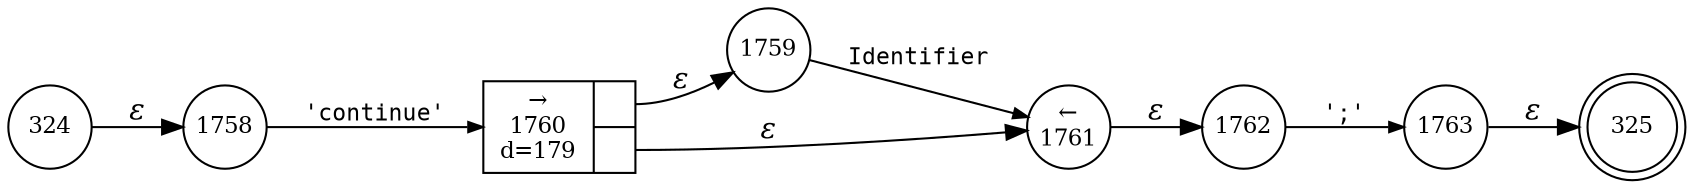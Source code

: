 digraph ATN {
rankdir=LR;
s325[fontsize=11, label="325", shape=doublecircle, fixedsize=true, width=.6];
s1760[fontsize=11,label="{&rarr;\n1760\nd=179|{<p0>|<p1>}}", shape=record, fixedsize=false, peripheries=1];
s1761[fontsize=11,label="&larr;\n1761", shape=circle, fixedsize=true, width=.55, peripheries=1];
s1762[fontsize=11,label="1762", shape=circle, fixedsize=true, width=.55, peripheries=1];
s1763[fontsize=11,label="1763", shape=circle, fixedsize=true, width=.55, peripheries=1];
s324[fontsize=11,label="324", shape=circle, fixedsize=true, width=.55, peripheries=1];
s1758[fontsize=11,label="1758", shape=circle, fixedsize=true, width=.55, peripheries=1];
s1759[fontsize=11,label="1759", shape=circle, fixedsize=true, width=.55, peripheries=1];
s324 -> s1758 [fontname="Times-Italic", label="&epsilon;"];
s1758 -> s1760 [fontsize=11, fontname="Courier", arrowsize=.7, label = "'continue'", arrowhead = normal];
s1760:p0 -> s1759 [fontname="Times-Italic", label="&epsilon;"];
s1760:p1 -> s1761 [fontname="Times-Italic", label="&epsilon;"];
s1759 -> s1761 [fontsize=11, fontname="Courier", arrowsize=.7, label = "Identifier", arrowhead = normal];
s1761 -> s1762 [fontname="Times-Italic", label="&epsilon;"];
s1762 -> s1763 [fontsize=11, fontname="Courier", arrowsize=.7, label = "';'", arrowhead = normal];
s1763 -> s325 [fontname="Times-Italic", label="&epsilon;"];
}